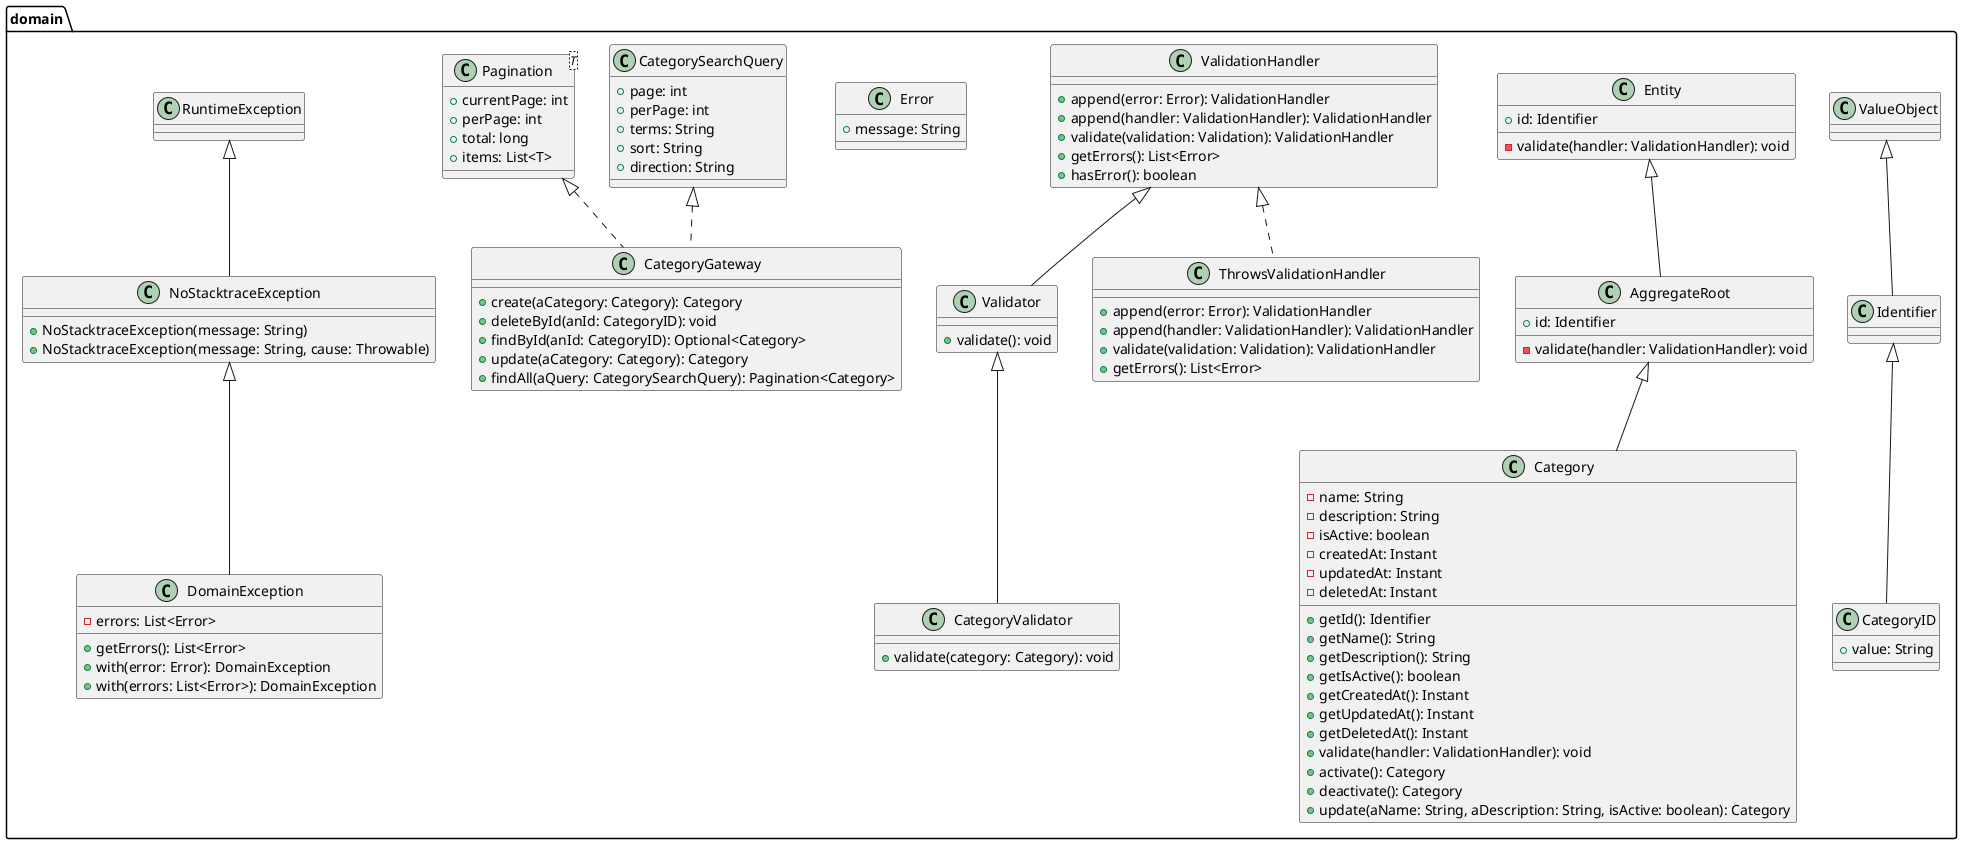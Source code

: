 @startuml Domain
package domain {
    class Identifier {
    }

    class ValueObject {
    }

    class AggregateRoot {
        + id: Identifier
        - validate(handler: ValidationHandler): void
    }

    class Entity {
        + id: Identifier
        - validate(handler: ValidationHandler): void
    }

    class ValidationHandler {
        + append(error: Error): ValidationHandler
        + append(handler: ValidationHandler): ValidationHandler
        + validate(validation: Validation): ValidationHandler
        + getErrors(): List<Error>
        + hasError(): boolean
    }

    class Validator {
        + validate(): void
    }

    class Error {
        + message: String
    }

    class DomainException {
        - errors: List<Error>
        + getErrors(): List<Error>
        + with(error: Error): DomainException
        + with(errors: List<Error>): DomainException
    }

    class Category {
        - name: String
        - description: String
        - isActive: boolean
        - createdAt: Instant
        - updatedAt: Instant
        - deletedAt: Instant
        + getId(): Identifier
        + getName(): String
        + getDescription(): String
        + getIsActive(): boolean
        + getCreatedAt(): Instant
        + getUpdatedAt(): Instant
        + getDeletedAt(): Instant
        + validate(handler: ValidationHandler): void
        + activate(): Category
        + deactivate(): Category
        + update(aName: String, aDescription: String, isActive: boolean): Category
    }

    class CategoryID {
        + value: String
    }

    class CategoryValidator {
        + validate(category: Category): void
    }

    class NoStacktraceException {
        + NoStacktraceException(message: String)
        + NoStacktraceException(message: String, cause: Throwable)
    }

    class ThrowsValidationHandler {
        + append(error: Error): ValidationHandler
        + append(handler: ValidationHandler): ValidationHandler
        + validate(validation: Validation): ValidationHandler
        + getErrors(): List<Error>
    }

    class CategorySearchQuery {
        + page: int
        + perPage: int
        + terms: String
        + sort: String
        + direction: String
    }

    class Pagination<T> {
        + currentPage: int
        + perPage: int
        + total: long
        + items: List<T>
    }

    class CategoryGateway {
        + create(aCategory: Category): Category
        + deleteById(anId: CategoryID): void
        + findById(anId: CategoryID): Optional<Category>
        + update(aCategory: Category): Category
        + findAll(aQuery: CategorySearchQuery): Pagination<Category>
    }

    Entity <|-- AggregateRoot
    AggregateRoot <|-- Category
    Identifier <|-- CategoryID
    ValidationHandler <|-- Validator
    ValueObject <|-- Identifier
    Validator <|-- CategoryValidator
    RuntimeException <|-- NoStacktraceException
    NoStacktraceException <|-- DomainException
    ValidationHandler <|.. ThrowsValidationHandler
    CategorySearchQuery <|.. CategoryGateway
    Pagination <|.. CategoryGateway
}
@enduml

